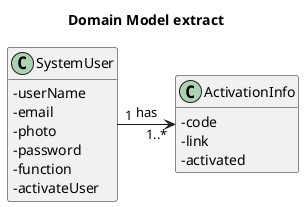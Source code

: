 @startuml
'https://plantuml.com/class-diagramhide circle
skinparam classAttributeIconSize 0
hide methods

title Domain Model extract

class SystemUser{
- userName
- email
- photo
- password
- function
- activateUser
}
class ActivationInfo{
- code
- link
- activated
}

SystemUser "1" -right-> "1..*" ActivationInfo: has

@enduml